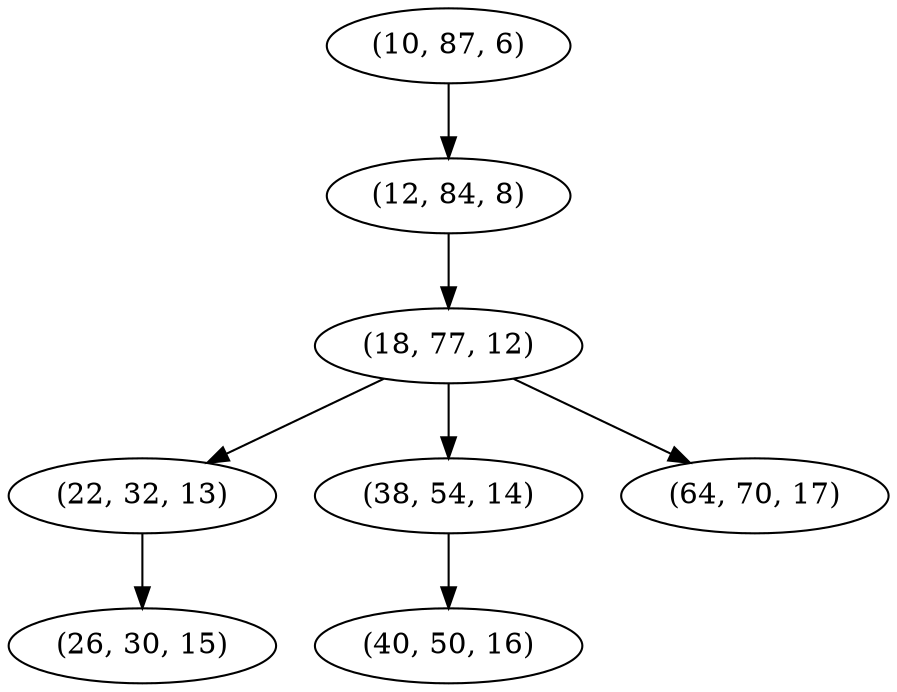 digraph tree {
    "(10, 87, 6)";
    "(12, 84, 8)";
    "(18, 77, 12)";
    "(22, 32, 13)";
    "(26, 30, 15)";
    "(38, 54, 14)";
    "(40, 50, 16)";
    "(64, 70, 17)";
    "(10, 87, 6)" -> "(12, 84, 8)";
    "(12, 84, 8)" -> "(18, 77, 12)";
    "(18, 77, 12)" -> "(22, 32, 13)";
    "(18, 77, 12)" -> "(38, 54, 14)";
    "(18, 77, 12)" -> "(64, 70, 17)";
    "(22, 32, 13)" -> "(26, 30, 15)";
    "(38, 54, 14)" -> "(40, 50, 16)";
}
